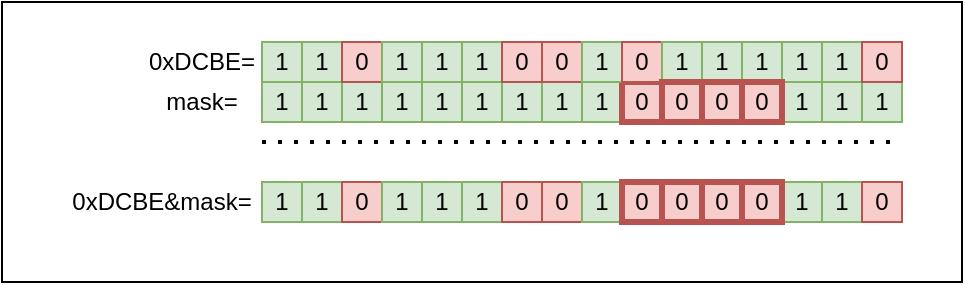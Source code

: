 <mxfile version="20.8.16" type="device"><diagram name="Page-1" id="YknZDjjQzE4K8jaiKo9W"><mxGraphModel dx="928" dy="712" grid="1" gridSize="10" guides="1" tooltips="1" connect="1" arrows="1" fold="1" page="1" pageScale="1" pageWidth="827" pageHeight="1169" math="0" shadow="0"><root><mxCell id="0"/><mxCell id="1" parent="0"/><mxCell id="OZgFBhSWcPv0d05gYLlf-55" value="" style="rounded=0;whiteSpace=wrap;html=1;strokeWidth=1;" vertex="1" parent="1"><mxGeometry x="200" y="250" width="480" height="140" as="geometry"/></mxCell><mxCell id="OZgFBhSWcPv0d05gYLlf-2" value="1" style="rounded=0;whiteSpace=wrap;html=1;fillColor=#d5e8d4;strokeColor=#82b366;" vertex="1" parent="1"><mxGeometry x="330" y="290" width="20" height="20" as="geometry"/></mxCell><mxCell id="OZgFBhSWcPv0d05gYLlf-3" value="1" style="rounded=0;whiteSpace=wrap;html=1;fillColor=#d5e8d4;strokeColor=#82b366;" vertex="1" parent="1"><mxGeometry x="350" y="290" width="20" height="20" as="geometry"/></mxCell><mxCell id="OZgFBhSWcPv0d05gYLlf-4" value="1" style="rounded=0;whiteSpace=wrap;html=1;fillColor=#d5e8d4;strokeColor=#82b366;" vertex="1" parent="1"><mxGeometry x="370" y="290" width="20" height="20" as="geometry"/></mxCell><mxCell id="OZgFBhSWcPv0d05gYLlf-5" value="1" style="rounded=0;whiteSpace=wrap;html=1;fillColor=#d5e8d4;strokeColor=#82b366;" vertex="1" parent="1"><mxGeometry x="390" y="290" width="20" height="20" as="geometry"/></mxCell><mxCell id="OZgFBhSWcPv0d05gYLlf-6" value="1" style="rounded=0;whiteSpace=wrap;html=1;fillColor=#d5e8d4;strokeColor=#82b366;" vertex="1" parent="1"><mxGeometry x="410" y="290" width="20" height="20" as="geometry"/></mxCell><mxCell id="OZgFBhSWcPv0d05gYLlf-7" value="1" style="rounded=0;whiteSpace=wrap;html=1;fillColor=#d5e8d4;strokeColor=#82b366;" vertex="1" parent="1"><mxGeometry x="430" y="290" width="20" height="20" as="geometry"/></mxCell><mxCell id="OZgFBhSWcPv0d05gYLlf-8" value="1" style="rounded=0;whiteSpace=wrap;html=1;fillColor=#d5e8d4;strokeColor=#82b366;" vertex="1" parent="1"><mxGeometry x="450" y="290" width="20" height="20" as="geometry"/></mxCell><mxCell id="OZgFBhSWcPv0d05gYLlf-9" value="1" style="rounded=0;whiteSpace=wrap;html=1;fillColor=#d5e8d4;strokeColor=#82b366;" vertex="1" parent="1"><mxGeometry x="470" y="290" width="20" height="20" as="geometry"/></mxCell><mxCell id="OZgFBhSWcPv0d05gYLlf-10" value="1" style="rounded=0;whiteSpace=wrap;html=1;fillColor=#d5e8d4;strokeColor=#82b366;" vertex="1" parent="1"><mxGeometry x="490" y="290" width="20" height="20" as="geometry"/></mxCell><mxCell id="OZgFBhSWcPv0d05gYLlf-11" value="0" style="rounded=0;whiteSpace=wrap;html=1;fillColor=#f8cecc;strokeColor=#b85450;strokeWidth=3;" vertex="1" parent="1"><mxGeometry x="510" y="290" width="20" height="20" as="geometry"/></mxCell><mxCell id="OZgFBhSWcPv0d05gYLlf-15" value="1" style="rounded=0;whiteSpace=wrap;html=1;fillColor=#d5e8d4;strokeColor=#82b366;" vertex="1" parent="1"><mxGeometry x="590" y="290" width="20" height="20" as="geometry"/></mxCell><mxCell id="OZgFBhSWcPv0d05gYLlf-16" value="1" style="rounded=0;whiteSpace=wrap;html=1;fillColor=#d5e8d4;strokeColor=#82b366;" vertex="1" parent="1"><mxGeometry x="610" y="290" width="20" height="20" as="geometry"/></mxCell><mxCell id="OZgFBhSWcPv0d05gYLlf-17" value="1" style="rounded=0;whiteSpace=wrap;html=1;fillColor=#d5e8d4;strokeColor=#82b366;" vertex="1" parent="1"><mxGeometry x="630" y="290" width="20" height="20" as="geometry"/></mxCell><mxCell id="OZgFBhSWcPv0d05gYLlf-18" value="1" style="rounded=0;whiteSpace=wrap;html=1;fillColor=#d5e8d4;strokeColor=#82b366;" vertex="1" parent="1"><mxGeometry x="330" y="270" width="20" height="20" as="geometry"/></mxCell><mxCell id="OZgFBhSWcPv0d05gYLlf-19" value="1" style="rounded=0;whiteSpace=wrap;html=1;fillColor=#d5e8d4;strokeColor=#82b366;" vertex="1" parent="1"><mxGeometry x="350" y="270" width="20" height="20" as="geometry"/></mxCell><mxCell id="OZgFBhSWcPv0d05gYLlf-20" value="0" style="rounded=0;whiteSpace=wrap;html=1;fillColor=#f8cecc;strokeColor=#b85450;" vertex="1" parent="1"><mxGeometry x="370" y="270" width="20" height="20" as="geometry"/></mxCell><mxCell id="OZgFBhSWcPv0d05gYLlf-21" value="1" style="rounded=0;whiteSpace=wrap;html=1;fillColor=#d5e8d4;strokeColor=#82b366;" vertex="1" parent="1"><mxGeometry x="390" y="270" width="20" height="20" as="geometry"/></mxCell><mxCell id="OZgFBhSWcPv0d05gYLlf-22" value="1" style="rounded=0;whiteSpace=wrap;html=1;fillColor=#d5e8d4;strokeColor=#82b366;" vertex="1" parent="1"><mxGeometry x="410" y="270" width="20" height="20" as="geometry"/></mxCell><mxCell id="OZgFBhSWcPv0d05gYLlf-23" value="1" style="rounded=0;whiteSpace=wrap;html=1;fillColor=#d5e8d4;strokeColor=#82b366;" vertex="1" parent="1"><mxGeometry x="430" y="270" width="20" height="20" as="geometry"/></mxCell><mxCell id="OZgFBhSWcPv0d05gYLlf-24" value="0" style="rounded=0;whiteSpace=wrap;html=1;fillColor=#f8cecc;strokeColor=#b85450;" vertex="1" parent="1"><mxGeometry x="450" y="270" width="20" height="20" as="geometry"/></mxCell><mxCell id="OZgFBhSWcPv0d05gYLlf-25" value="0" style="rounded=0;whiteSpace=wrap;html=1;fillColor=#f8cecc;strokeColor=#b85450;" vertex="1" parent="1"><mxGeometry x="470" y="270" width="20" height="20" as="geometry"/></mxCell><mxCell id="OZgFBhSWcPv0d05gYLlf-26" value="1" style="rounded=0;whiteSpace=wrap;html=1;fillColor=#d5e8d4;strokeColor=#82b366;" vertex="1" parent="1"><mxGeometry x="490" y="270" width="20" height="20" as="geometry"/></mxCell><mxCell id="OZgFBhSWcPv0d05gYLlf-27" value="0" style="rounded=0;whiteSpace=wrap;html=1;fillColor=#f8cecc;strokeColor=#b85450;" vertex="1" parent="1"><mxGeometry x="510" y="270" width="20" height="20" as="geometry"/></mxCell><mxCell id="OZgFBhSWcPv0d05gYLlf-28" value="1" style="rounded=0;whiteSpace=wrap;html=1;fillColor=#d5e8d4;strokeColor=#82b366;" vertex="1" parent="1"><mxGeometry x="530" y="270" width="20" height="20" as="geometry"/></mxCell><mxCell id="OZgFBhSWcPv0d05gYLlf-29" value="1" style="rounded=0;whiteSpace=wrap;html=1;fillColor=#d5e8d4;strokeColor=#82b366;" vertex="1" parent="1"><mxGeometry x="550" y="270" width="20" height="20" as="geometry"/></mxCell><mxCell id="OZgFBhSWcPv0d05gYLlf-30" value="1" style="rounded=0;whiteSpace=wrap;html=1;fillColor=#d5e8d4;strokeColor=#82b366;" vertex="1" parent="1"><mxGeometry x="570" y="270" width="20" height="20" as="geometry"/></mxCell><mxCell id="OZgFBhSWcPv0d05gYLlf-31" value="1" style="rounded=0;whiteSpace=wrap;html=1;fillColor=#d5e8d4;strokeColor=#82b366;" vertex="1" parent="1"><mxGeometry x="590" y="270" width="20" height="20" as="geometry"/></mxCell><mxCell id="OZgFBhSWcPv0d05gYLlf-32" value="1" style="rounded=0;whiteSpace=wrap;html=1;fillColor=#d5e8d4;strokeColor=#82b366;" vertex="1" parent="1"><mxGeometry x="610" y="270" width="20" height="20" as="geometry"/></mxCell><mxCell id="OZgFBhSWcPv0d05gYLlf-33" value="0" style="rounded=0;whiteSpace=wrap;html=1;fillColor=#f8cecc;strokeColor=#b85450;" vertex="1" parent="1"><mxGeometry x="630" y="270" width="20" height="20" as="geometry"/></mxCell><mxCell id="OZgFBhSWcPv0d05gYLlf-34" value="1" style="rounded=0;whiteSpace=wrap;html=1;fillColor=#d5e8d4;strokeColor=#82b366;" vertex="1" parent="1"><mxGeometry x="330" y="340" width="20" height="20" as="geometry"/></mxCell><mxCell id="OZgFBhSWcPv0d05gYLlf-35" value="1" style="rounded=0;whiteSpace=wrap;html=1;fillColor=#d5e8d4;strokeColor=#82b366;" vertex="1" parent="1"><mxGeometry x="350" y="340" width="20" height="20" as="geometry"/></mxCell><mxCell id="OZgFBhSWcPv0d05gYLlf-36" value="0" style="rounded=0;whiteSpace=wrap;html=1;fillColor=#f8cecc;strokeColor=#b85450;" vertex="1" parent="1"><mxGeometry x="370" y="340" width="20" height="20" as="geometry"/></mxCell><mxCell id="OZgFBhSWcPv0d05gYLlf-37" value="1" style="rounded=0;whiteSpace=wrap;html=1;fillColor=#d5e8d4;strokeColor=#82b366;" vertex="1" parent="1"><mxGeometry x="390" y="340" width="20" height="20" as="geometry"/></mxCell><mxCell id="OZgFBhSWcPv0d05gYLlf-38" value="1" style="rounded=0;whiteSpace=wrap;html=1;fillColor=#d5e8d4;strokeColor=#82b366;" vertex="1" parent="1"><mxGeometry x="410" y="340" width="20" height="20" as="geometry"/></mxCell><mxCell id="OZgFBhSWcPv0d05gYLlf-39" value="1" style="rounded=0;whiteSpace=wrap;html=1;fillColor=#d5e8d4;strokeColor=#82b366;" vertex="1" parent="1"><mxGeometry x="430" y="340" width="20" height="20" as="geometry"/></mxCell><mxCell id="OZgFBhSWcPv0d05gYLlf-40" value="0" style="rounded=0;whiteSpace=wrap;html=1;fillColor=#f8cecc;strokeColor=#b85450;" vertex="1" parent="1"><mxGeometry x="450" y="340" width="20" height="20" as="geometry"/></mxCell><mxCell id="OZgFBhSWcPv0d05gYLlf-41" value="0" style="rounded=0;whiteSpace=wrap;html=1;fillColor=#f8cecc;strokeColor=#b85450;" vertex="1" parent="1"><mxGeometry x="470" y="340" width="20" height="20" as="geometry"/></mxCell><mxCell id="OZgFBhSWcPv0d05gYLlf-42" value="1" style="rounded=0;whiteSpace=wrap;html=1;fillColor=#d5e8d4;strokeColor=#82b366;" vertex="1" parent="1"><mxGeometry x="490" y="340" width="20" height="20" as="geometry"/></mxCell><mxCell id="OZgFBhSWcPv0d05gYLlf-43" value="0" style="rounded=0;whiteSpace=wrap;html=1;fillColor=#f8cecc;strokeColor=#b85450;strokeWidth=3;" vertex="1" parent="1"><mxGeometry x="510" y="340" width="20" height="20" as="geometry"/></mxCell><mxCell id="OZgFBhSWcPv0d05gYLlf-44" value="0" style="rounded=0;whiteSpace=wrap;html=1;fillColor=#f8cecc;strokeColor=#b85450;strokeWidth=3;" vertex="1" parent="1"><mxGeometry x="530" y="340" width="20" height="20" as="geometry"/></mxCell><mxCell id="OZgFBhSWcPv0d05gYLlf-45" value="0" style="rounded=0;whiteSpace=wrap;html=1;fillColor=#f8cecc;strokeColor=#b85450;strokeWidth=3;" vertex="1" parent="1"><mxGeometry x="550" y="340" width="20" height="20" as="geometry"/></mxCell><mxCell id="OZgFBhSWcPv0d05gYLlf-47" value="1" style="rounded=0;whiteSpace=wrap;html=1;fillColor=#d5e8d4;strokeColor=#82b366;" vertex="1" parent="1"><mxGeometry x="590" y="340" width="20" height="20" as="geometry"/></mxCell><mxCell id="OZgFBhSWcPv0d05gYLlf-48" value="1" style="rounded=0;whiteSpace=wrap;html=1;fillColor=#d5e8d4;strokeColor=#82b366;" vertex="1" parent="1"><mxGeometry x="610" y="340" width="20" height="20" as="geometry"/></mxCell><mxCell id="OZgFBhSWcPv0d05gYLlf-49" value="0" style="rounded=0;whiteSpace=wrap;html=1;fillColor=#f8cecc;strokeColor=#b85450;" vertex="1" parent="1"><mxGeometry x="630" y="340" width="20" height="20" as="geometry"/></mxCell><mxCell id="OZgFBhSWcPv0d05gYLlf-50" value="" style="endArrow=none;dashed=1;html=1;dashPattern=1 3;strokeWidth=2;rounded=0;" edge="1" parent="1"><mxGeometry width="50" height="50" relative="1" as="geometry"><mxPoint x="330" y="320" as="sourcePoint"/><mxPoint x="650" y="320" as="targetPoint"/></mxGeometry></mxCell><mxCell id="OZgFBhSWcPv0d05gYLlf-12" value="0" style="rounded=0;whiteSpace=wrap;html=1;fillColor=#f8cecc;strokeColor=#b85450;strokeWidth=3;" vertex="1" parent="1"><mxGeometry x="530" y="290" width="20" height="20" as="geometry"/></mxCell><mxCell id="OZgFBhSWcPv0d05gYLlf-13" value="0" style="rounded=0;whiteSpace=wrap;html=1;fillColor=#f8cecc;strokeColor=#b85450;strokeWidth=3;" vertex="1" parent="1"><mxGeometry x="550" y="290" width="20" height="20" as="geometry"/></mxCell><mxCell id="OZgFBhSWcPv0d05gYLlf-14" value="0" style="rounded=0;whiteSpace=wrap;html=1;fillColor=#f8cecc;strokeColor=#b85450;strokeWidth=3;" vertex="1" parent="1"><mxGeometry x="570" y="290" width="20" height="20" as="geometry"/></mxCell><mxCell id="OZgFBhSWcPv0d05gYLlf-46" value="0" style="rounded=0;whiteSpace=wrap;html=1;fillColor=#f8cecc;strokeColor=#b85450;strokeWidth=3;" vertex="1" parent="1"><mxGeometry x="570" y="340" width="20" height="20" as="geometry"/></mxCell><mxCell id="OZgFBhSWcPv0d05gYLlf-52" value="0xDCBE=" style="text;html=1;strokeColor=none;fillColor=none;align=center;verticalAlign=middle;whiteSpace=wrap;rounded=0;" vertex="1" parent="1"><mxGeometry x="270" y="272.5" width="60" height="15" as="geometry"/></mxCell><mxCell id="OZgFBhSWcPv0d05gYLlf-53" value="mask=" style="text;html=1;strokeColor=none;fillColor=none;align=center;verticalAlign=middle;whiteSpace=wrap;rounded=0;" vertex="1" parent="1"><mxGeometry x="270" y="292.5" width="60" height="15" as="geometry"/></mxCell><mxCell id="OZgFBhSWcPv0d05gYLlf-54" value="0xDCBE&amp;amp;mask=" style="text;html=1;strokeColor=none;fillColor=none;align=center;verticalAlign=middle;whiteSpace=wrap;rounded=0;" vertex="1" parent="1"><mxGeometry x="240" y="342.5" width="80" height="15" as="geometry"/></mxCell></root></mxGraphModel></diagram></mxfile>